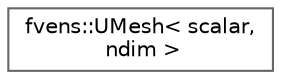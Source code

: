 digraph "Graphical Class Hierarchy"
{
 // LATEX_PDF_SIZE
  bgcolor="transparent";
  edge [fontname=Helvetica,fontsize=10,labelfontname=Helvetica,labelfontsize=10];
  node [fontname=Helvetica,fontsize=10,shape=box,height=0.2,width=0.4];
  rankdir="LR";
  Node0 [id="Node000000",label="fvens::UMesh\< scalar,\l ndim \>",height=0.2,width=0.4,color="grey40", fillcolor="white", style="filled",URL="$classfvens_1_1UMesh.html",tooltip="Hybrid unstructured mesh class supporting triangular and quadrangular elements."];
}
